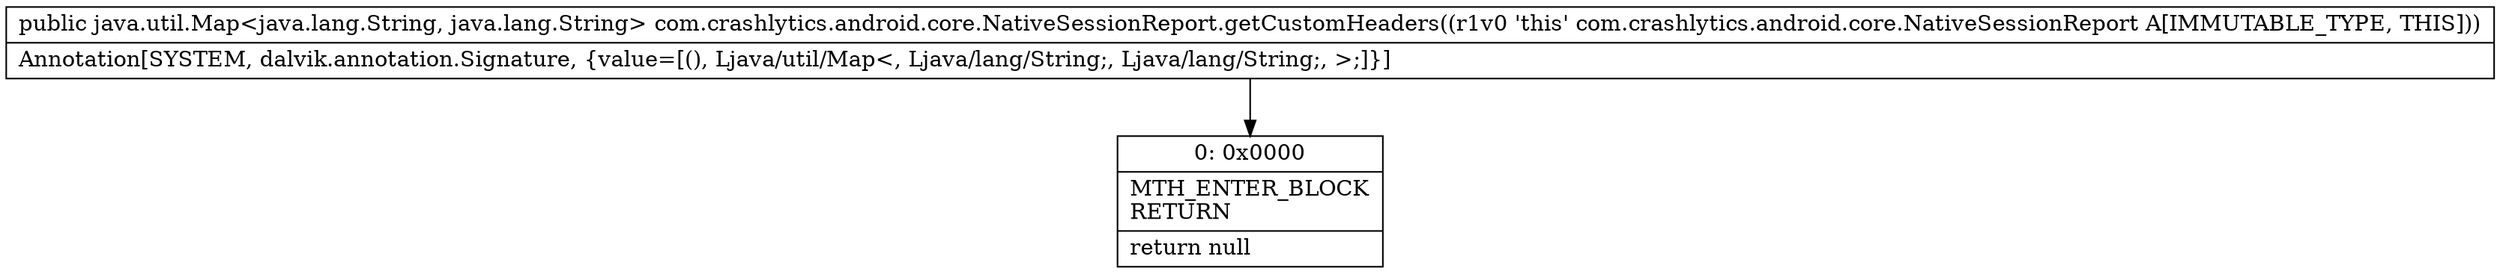 digraph "CFG forcom.crashlytics.android.core.NativeSessionReport.getCustomHeaders()Ljava\/util\/Map;" {
Node_0 [shape=record,label="{0\:\ 0x0000|MTH_ENTER_BLOCK\lRETURN\l|return null\l}"];
MethodNode[shape=record,label="{public java.util.Map\<java.lang.String, java.lang.String\> com.crashlytics.android.core.NativeSessionReport.getCustomHeaders((r1v0 'this' com.crashlytics.android.core.NativeSessionReport A[IMMUTABLE_TYPE, THIS]))  | Annotation[SYSTEM, dalvik.annotation.Signature, \{value=[(), Ljava\/util\/Map\<, Ljava\/lang\/String;, Ljava\/lang\/String;, \>;]\}]\l}"];
MethodNode -> Node_0;
}

